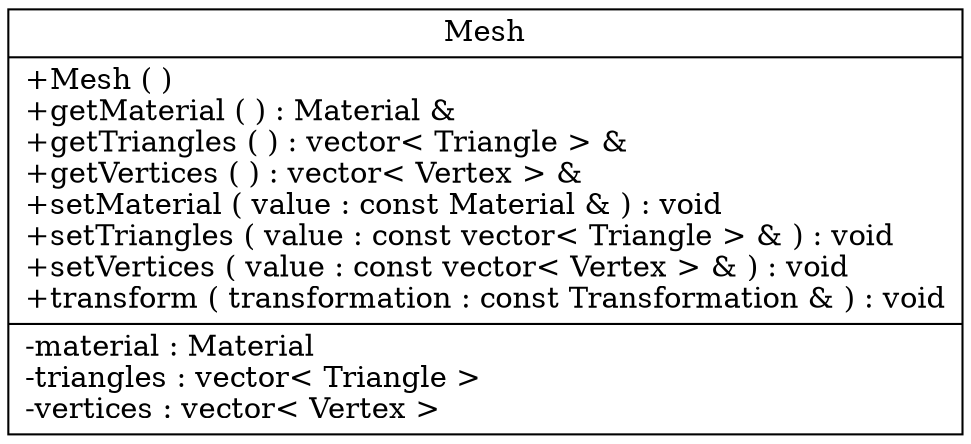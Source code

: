 digraph Mesh
{
graph [ rankdir="RL" ]
"dc/dbe/class_mesh" [ label="Mesh\n|+Mesh (  )\l+getMaterial (  ) : Material &\l+getTriangles (  ) : vector\< Triangle \> &\l+getVertices (  ) : vector\< Vertex \> &\l+setMaterial ( value : const Material & ) : void\l+setTriangles ( value : const vector\< Triangle \> & ) : void\l+setVertices ( value : const vector\< Vertex \> & ) : void\l+transform ( transformation : const Transformation & ) : void\l|-material : Material\l-triangles : vector\< Triangle \>\l-vertices : vector\< Vertex \>\l" shape="record" ]
}